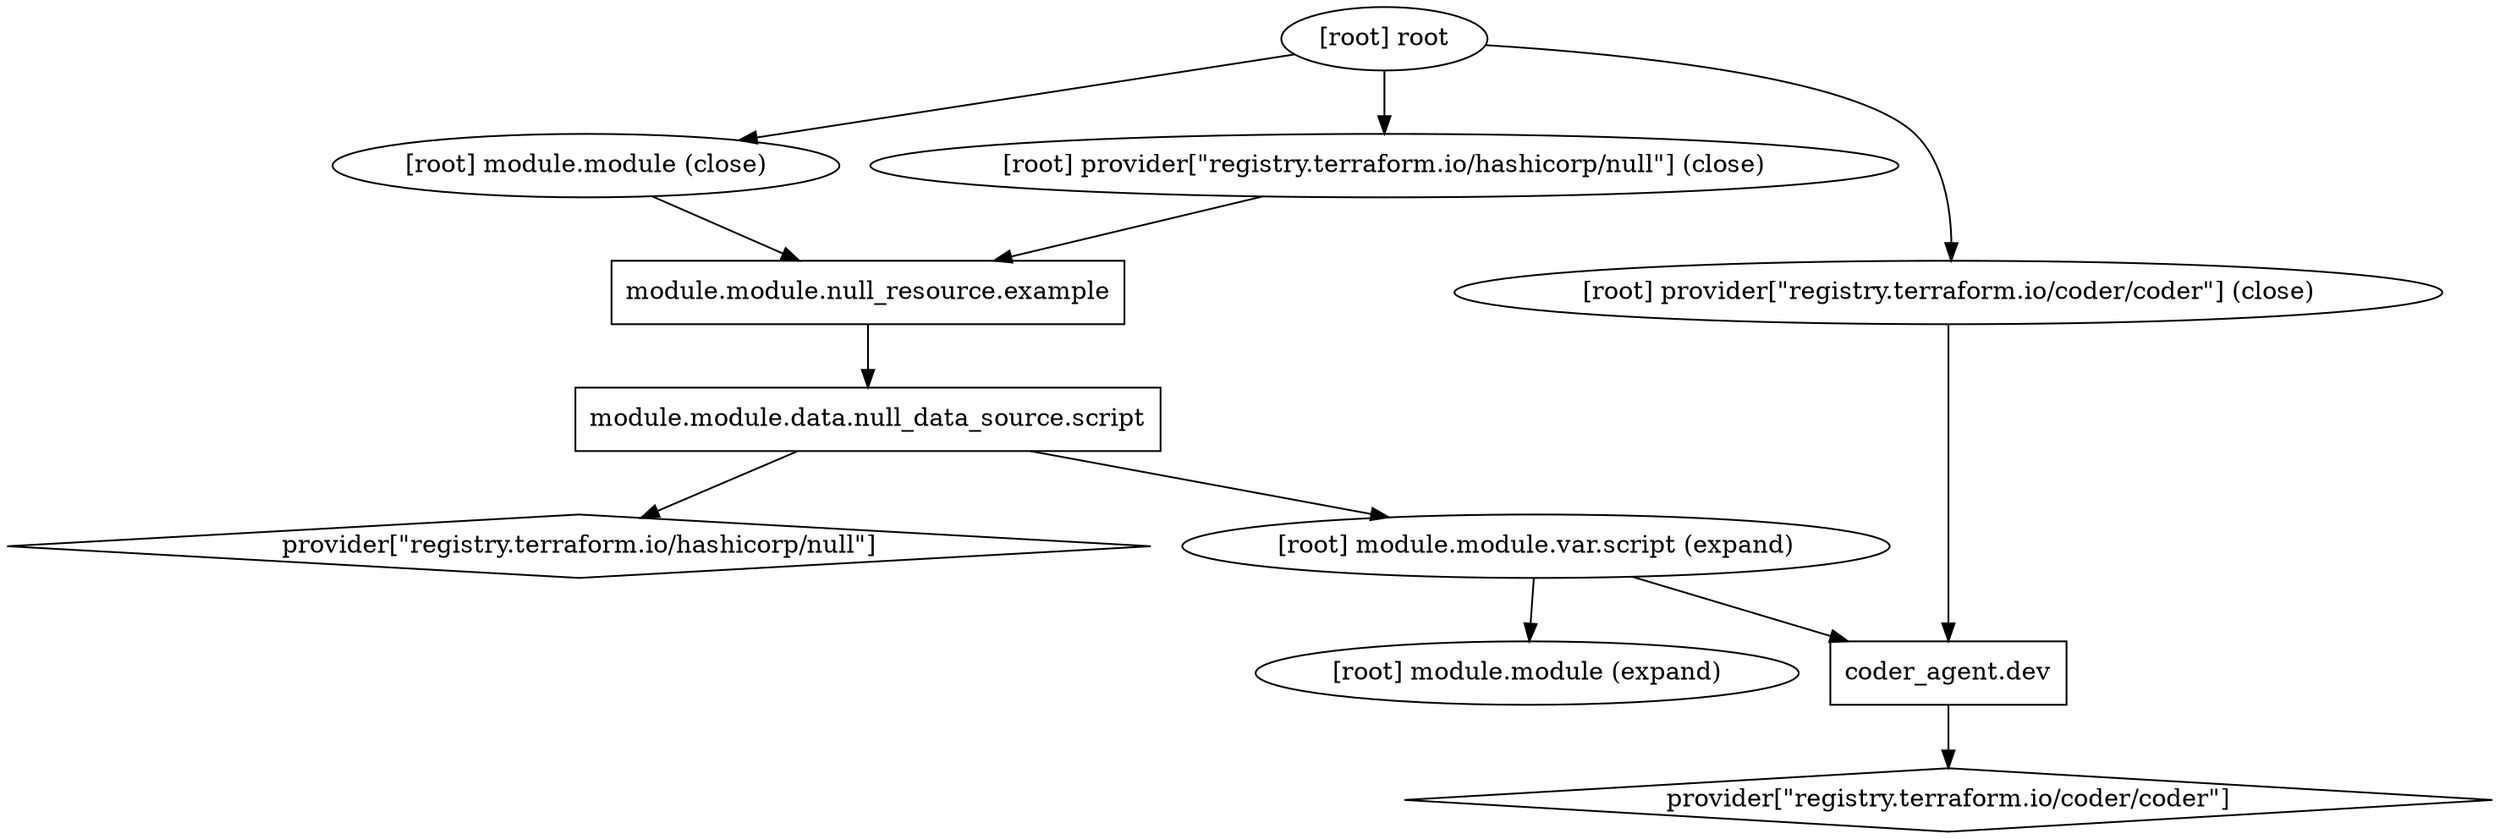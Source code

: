 digraph {
	compound = "true"
	newrank = "true"
	subgraph "root" {
		"[root] coder_agent.dev (expand)" [label = "coder_agent.dev", shape = "box"]
		"[root] module.module.data.null_data_source.script (expand)" [label = "module.module.data.null_data_source.script", shape = "box"]
		"[root] module.module.null_resource.example (expand)" [label = "module.module.null_resource.example", shape = "box"]
		"[root] provider[\"registry.terraform.io/coder/coder\"]" [label = "provider[\"registry.terraform.io/coder/coder\"]", shape = "diamond"]
		"[root] provider[\"registry.terraform.io/hashicorp/null\"]" [label = "provider[\"registry.terraform.io/hashicorp/null\"]", shape = "diamond"]
		"[root] coder_agent.dev (expand)" -> "[root] provider[\"registry.terraform.io/coder/coder\"]"
		"[root] module.module (close)" -> "[root] module.module.null_resource.example (expand)"
		"[root] module.module.data.null_data_source.script (expand)" -> "[root] module.module.var.script (expand)"
		"[root] module.module.data.null_data_source.script (expand)" -> "[root] provider[\"registry.terraform.io/hashicorp/null\"]"
		"[root] module.module.null_resource.example (expand)" -> "[root] module.module.data.null_data_source.script (expand)"
		"[root] module.module.var.script (expand)" -> "[root] coder_agent.dev (expand)"
		"[root] module.module.var.script (expand)" -> "[root] module.module (expand)"
		"[root] provider[\"registry.terraform.io/coder/coder\"] (close)" -> "[root] coder_agent.dev (expand)"
		"[root] provider[\"registry.terraform.io/hashicorp/null\"] (close)" -> "[root] module.module.null_resource.example (expand)"
		"[root] root" -> "[root] module.module (close)"
		"[root] root" -> "[root] provider[\"registry.terraform.io/coder/coder\"] (close)"
		"[root] root" -> "[root] provider[\"registry.terraform.io/hashicorp/null\"] (close)"
	}
}


